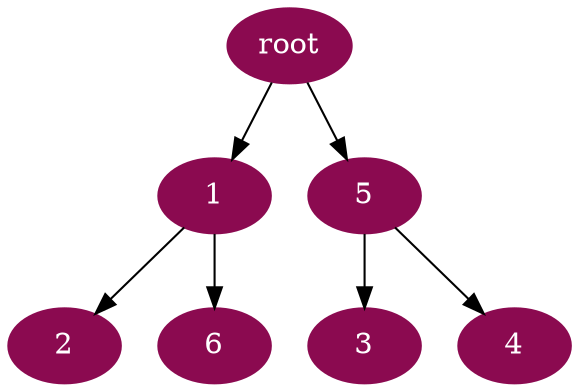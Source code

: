 digraph G {
node [color=deeppink4, style=filled, fontcolor=white];
"root" -> 1;
1 -> 2;
5 -> 3;
5 -> 4;
"root" -> 5;
1 -> 6;
}
